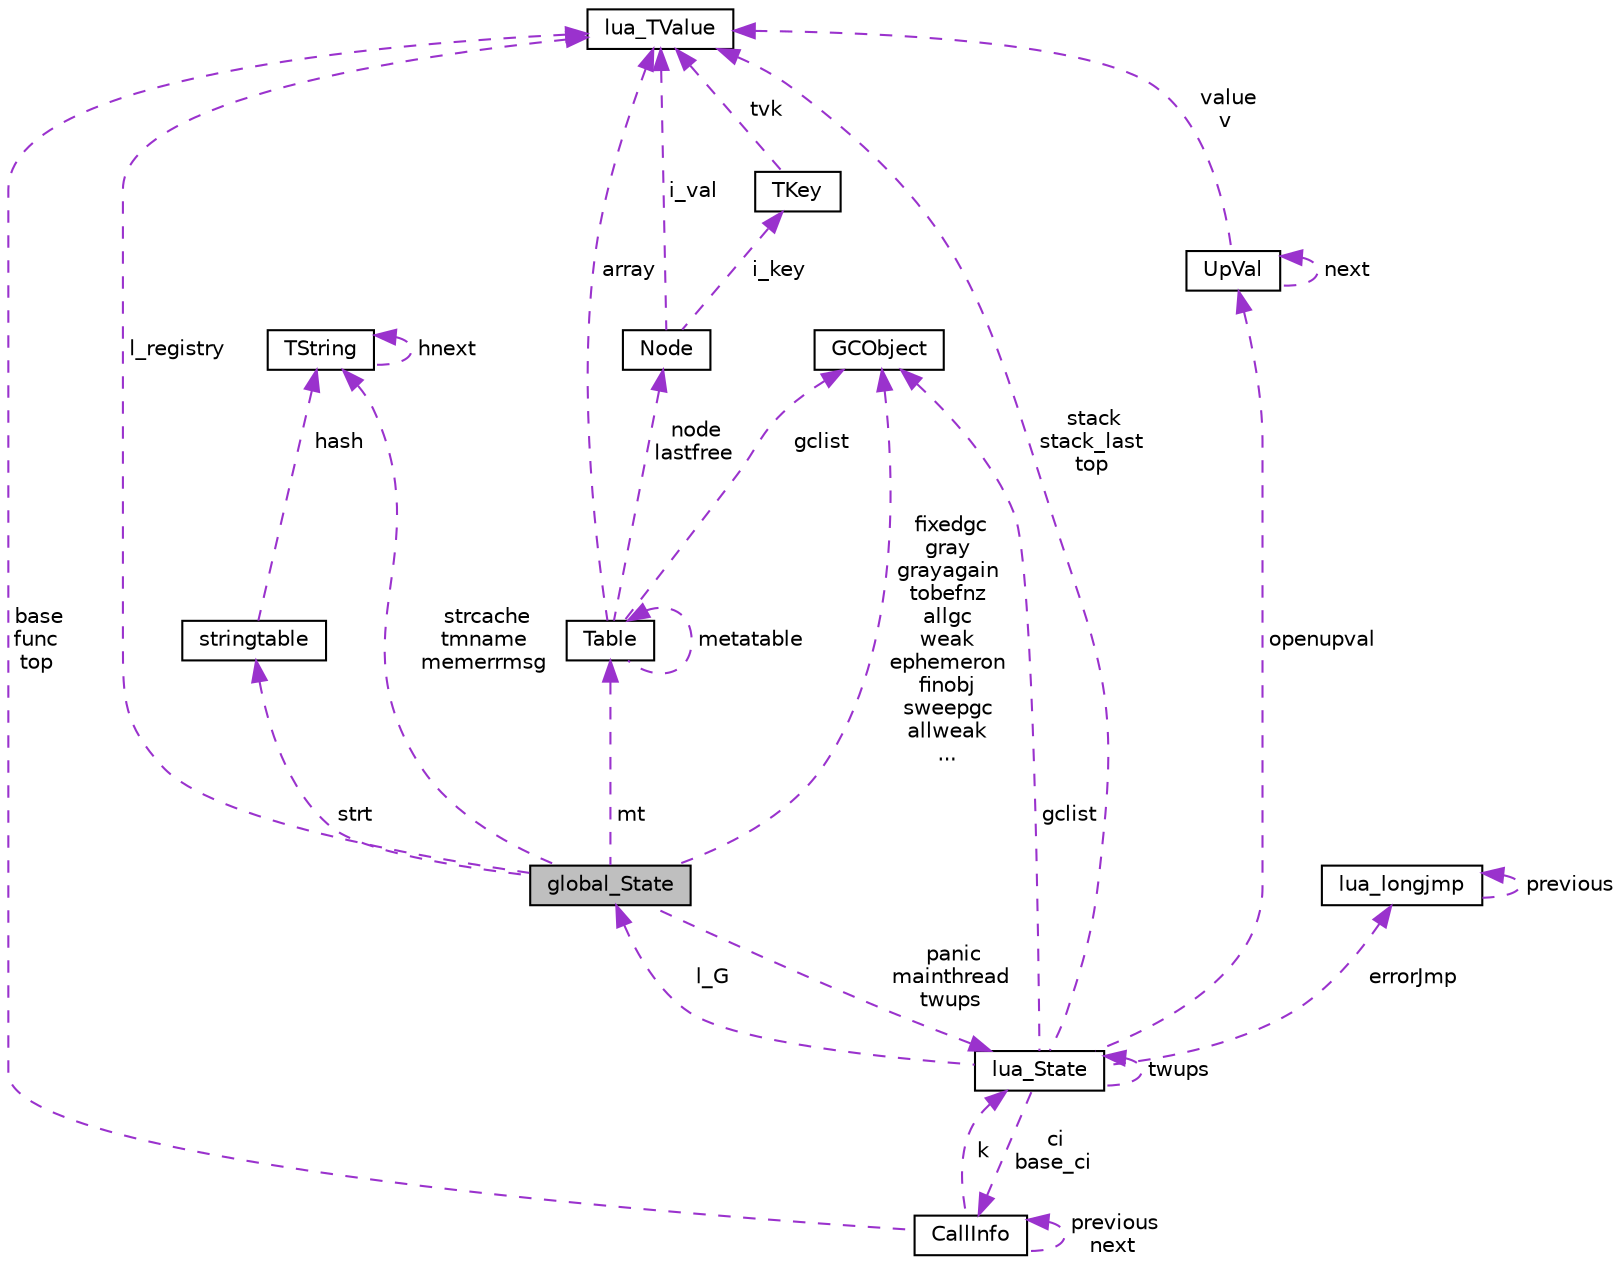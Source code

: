 digraph "global_State"
{
 // LATEX_PDF_SIZE
  edge [fontname="Helvetica",fontsize="10",labelfontname="Helvetica",labelfontsize="10"];
  node [fontname="Helvetica",fontsize="10",shape=record];
  Node1 [label="global_State",height=0.2,width=0.4,color="black", fillcolor="grey75", style="filled", fontcolor="black",tooltip=" "];
  Node2 -> Node1 [dir="back",color="darkorchid3",fontsize="10",style="dashed",label=" l_registry" ,fontname="Helvetica"];
  Node2 [label="lua_TValue",height=0.2,width=0.4,color="black", fillcolor="white", style="filled",URL="$structlua___t_value.html",tooltip=" "];
  Node3 -> Node1 [dir="back",color="darkorchid3",fontsize="10",style="dashed",label=" strt" ,fontname="Helvetica"];
  Node3 [label="stringtable",height=0.2,width=0.4,color="black", fillcolor="white", style="filled",URL="$structstringtable.html",tooltip=" "];
  Node4 -> Node3 [dir="back",color="darkorchid3",fontsize="10",style="dashed",label=" hash" ,fontname="Helvetica"];
  Node4 [label="TString",height=0.2,width=0.4,color="black", fillcolor="white", style="filled",URL="$struct_t_string.html",tooltip=" "];
  Node4 -> Node4 [dir="back",color="darkorchid3",fontsize="10",style="dashed",label=" hnext" ,fontname="Helvetica"];
  Node4 -> Node1 [dir="back",color="darkorchid3",fontsize="10",style="dashed",label=" strcache\ntmname\nmemerrmsg" ,fontname="Helvetica"];
  Node5 -> Node1 [dir="back",color="darkorchid3",fontsize="10",style="dashed",label=" mt" ,fontname="Helvetica"];
  Node5 [label="Table",height=0.2,width=0.4,color="black", fillcolor="white", style="filled",URL="$struct_table.html",tooltip=" "];
  Node6 -> Node5 [dir="back",color="darkorchid3",fontsize="10",style="dashed",label=" node\nlastfree" ,fontname="Helvetica"];
  Node6 [label="Node",height=0.2,width=0.4,color="black", fillcolor="white", style="filled",URL="$struct_node.html",tooltip=" "];
  Node2 -> Node6 [dir="back",color="darkorchid3",fontsize="10",style="dashed",label=" i_val" ,fontname="Helvetica"];
  Node7 -> Node6 [dir="back",color="darkorchid3",fontsize="10",style="dashed",label=" i_key" ,fontname="Helvetica"];
  Node7 [label="TKey",height=0.2,width=0.4,color="black", fillcolor="white", style="filled",URL="$union_t_key.html",tooltip=" "];
  Node2 -> Node7 [dir="back",color="darkorchid3",fontsize="10",style="dashed",label=" tvk" ,fontname="Helvetica"];
  Node2 -> Node5 [dir="back",color="darkorchid3",fontsize="10",style="dashed",label=" array" ,fontname="Helvetica"];
  Node5 -> Node5 [dir="back",color="darkorchid3",fontsize="10",style="dashed",label=" metatable" ,fontname="Helvetica"];
  Node8 -> Node5 [dir="back",color="darkorchid3",fontsize="10",style="dashed",label=" gclist" ,fontname="Helvetica"];
  Node8 [label="GCObject",height=0.2,width=0.4,color="black", fillcolor="white", style="filled",URL="$struct_g_c_object.html",tooltip=" "];
  Node8 -> Node1 [dir="back",color="darkorchid3",fontsize="10",style="dashed",label=" fixedgc\ngray\ngrayagain\ntobefnz\nallgc\nweak\nephemeron\nfinobj\nsweepgc\nallweak\n..." ,fontname="Helvetica"];
  Node9 -> Node1 [dir="back",color="darkorchid3",fontsize="10",style="dashed",label=" panic\nmainthread\ntwups" ,fontname="Helvetica"];
  Node9 [label="lua_State",height=0.2,width=0.4,color="black", fillcolor="white", style="filled",URL="$structlua___state.html",tooltip=" "];
  Node10 -> Node9 [dir="back",color="darkorchid3",fontsize="10",style="dashed",label=" openupval" ,fontname="Helvetica"];
  Node10 [label="UpVal",height=0.2,width=0.4,color="black", fillcolor="white", style="filled",URL="$struct_up_val.html",tooltip=" "];
  Node10 -> Node10 [dir="back",color="darkorchid3",fontsize="10",style="dashed",label=" next" ,fontname="Helvetica"];
  Node2 -> Node10 [dir="back",color="darkorchid3",fontsize="10",style="dashed",label=" value\nv" ,fontname="Helvetica"];
  Node2 -> Node9 [dir="back",color="darkorchid3",fontsize="10",style="dashed",label=" stack\nstack_last\ntop" ,fontname="Helvetica"];
  Node11 -> Node9 [dir="back",color="darkorchid3",fontsize="10",style="dashed",label=" errorJmp" ,fontname="Helvetica"];
  Node11 [label="lua_longjmp",height=0.2,width=0.4,color="black", fillcolor="white", style="filled",URL="$structlua__longjmp.html",tooltip=" "];
  Node11 -> Node11 [dir="back",color="darkorchid3",fontsize="10",style="dashed",label=" previous" ,fontname="Helvetica"];
  Node1 -> Node9 [dir="back",color="darkorchid3",fontsize="10",style="dashed",label=" l_G" ,fontname="Helvetica"];
  Node8 -> Node9 [dir="back",color="darkorchid3",fontsize="10",style="dashed",label=" gclist" ,fontname="Helvetica"];
  Node9 -> Node9 [dir="back",color="darkorchid3",fontsize="10",style="dashed",label=" twups" ,fontname="Helvetica"];
  Node12 -> Node9 [dir="back",color="darkorchid3",fontsize="10",style="dashed",label=" ci\nbase_ci" ,fontname="Helvetica"];
  Node12 [label="CallInfo",height=0.2,width=0.4,color="black", fillcolor="white", style="filled",URL="$struct_call_info.html",tooltip=" "];
  Node2 -> Node12 [dir="back",color="darkorchid3",fontsize="10",style="dashed",label=" base\nfunc\ntop" ,fontname="Helvetica"];
  Node9 -> Node12 [dir="back",color="darkorchid3",fontsize="10",style="dashed",label=" k" ,fontname="Helvetica"];
  Node12 -> Node12 [dir="back",color="darkorchid3",fontsize="10",style="dashed",label=" previous\nnext" ,fontname="Helvetica"];
}
